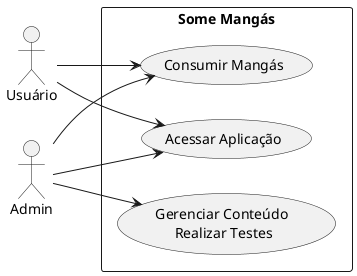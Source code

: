 @startuml SomeMangas
left to right direction
actor "Usuário" as User
actor "Admin" as Admin

rectangle "Some Mangás" {
  usecase "Acessar Aplicação" as UC1
  usecase "Gerenciar Conteúdo \nRealizar Testes" as UC2
  usecase "Consumir Mangás" as UC3
}

Admin --> UC1
User --> UC1
Admin --> UC2
Admin --> UC3
User --> UC3
@enduml
